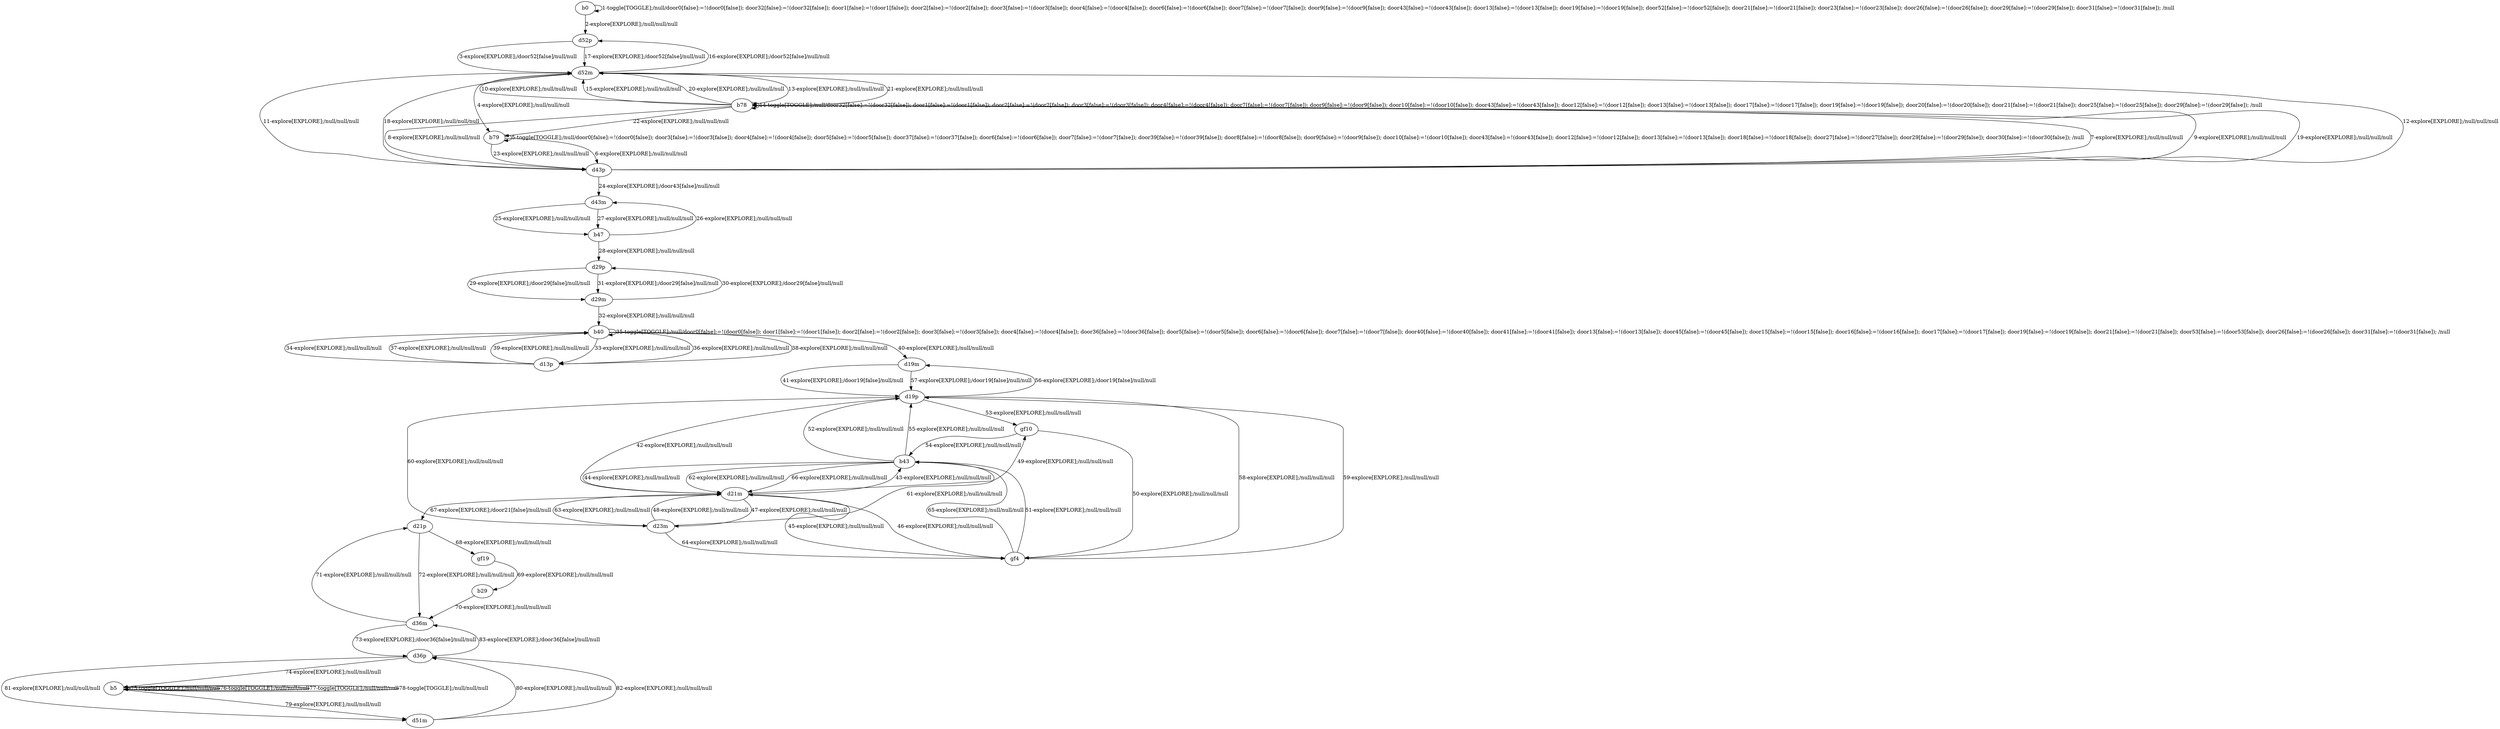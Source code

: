 # Total number of goals covered by this test: 1
# d36p --> d36m

digraph g {
"b0" -> "b0" [label = "1-toggle[TOGGLE];/null/door0[false]:=!(door0[false]); door32[false]:=!(door32[false]); door1[false]:=!(door1[false]); door2[false]:=!(door2[false]); door3[false]:=!(door3[false]); door4[false]:=!(door4[false]); door6[false]:=!(door6[false]); door7[false]:=!(door7[false]); door9[false]:=!(door9[false]); door43[false]:=!(door43[false]); door13[false]:=!(door13[false]); door19[false]:=!(door19[false]); door52[false]:=!(door52[false]); door21[false]:=!(door21[false]); door23[false]:=!(door23[false]); door26[false]:=!(door26[false]); door29[false]:=!(door29[false]); door31[false]:=!(door31[false]); /null"];
"b0" -> "d52p" [label = "2-explore[EXPLORE];/null/null/null"];
"d52p" -> "d52m" [label = "3-explore[EXPLORE];/door52[false]/null/null"];
"d52m" -> "b79" [label = "4-explore[EXPLORE];/null/null/null"];
"b79" -> "b79" [label = "5-toggle[TOGGLE];/null/door0[false]:=!(door0[false]); door3[false]:=!(door3[false]); door4[false]:=!(door4[false]); door5[false]:=!(door5[false]); door37[false]:=!(door37[false]); door6[false]:=!(door6[false]); door7[false]:=!(door7[false]); door39[false]:=!(door39[false]); door8[false]:=!(door8[false]); door9[false]:=!(door9[false]); door10[false]:=!(door10[false]); door43[false]:=!(door43[false]); door12[false]:=!(door12[false]); door13[false]:=!(door13[false]); door18[false]:=!(door18[false]); door27[false]:=!(door27[false]); door29[false]:=!(door29[false]); door30[false]:=!(door30[false]); /null"];
"b79" -> "d43p" [label = "6-explore[EXPLORE];/null/null/null"];
"d43p" -> "b78" [label = "7-explore[EXPLORE];/null/null/null"];
"b78" -> "d43p" [label = "8-explore[EXPLORE];/null/null/null"];
"d43p" -> "b78" [label = "9-explore[EXPLORE];/null/null/null"];
"b78" -> "d52m" [label = "10-explore[EXPLORE];/null/null/null"];
"d52m" -> "d43p" [label = "11-explore[EXPLORE];/null/null/null"];
"d43p" -> "d52m" [label = "12-explore[EXPLORE];/null/null/null"];
"d52m" -> "b78" [label = "13-explore[EXPLORE];/null/null/null"];
"b78" -> "b78" [label = "14-toggle[TOGGLE];/null/door32[false]:=!(door32[false]); door1[false]:=!(door1[false]); door2[false]:=!(door2[false]); door3[false]:=!(door3[false]); door4[false]:=!(door4[false]); door7[false]:=!(door7[false]); door9[false]:=!(door9[false]); door10[false]:=!(door10[false]); door43[false]:=!(door43[false]); door12[false]:=!(door12[false]); door13[false]:=!(door13[false]); door17[false]:=!(door17[false]); door19[false]:=!(door19[false]); door20[false]:=!(door20[false]); door21[false]:=!(door21[false]); door25[false]:=!(door25[false]); door29[false]:=!(door29[false]); /null"];
"b78" -> "d52m" [label = "15-explore[EXPLORE];/null/null/null"];
"d52m" -> "d52p" [label = "16-explore[EXPLORE];/door52[false]/null/null"];
"d52p" -> "d52m" [label = "17-explore[EXPLORE];/door52[false]/null/null"];
"d52m" -> "d43p" [label = "18-explore[EXPLORE];/null/null/null"];
"d43p" -> "b78" [label = "19-explore[EXPLORE];/null/null/null"];
"b78" -> "d52m" [label = "20-explore[EXPLORE];/null/null/null"];
"d52m" -> "b78" [label = "21-explore[EXPLORE];/null/null/null"];
"b78" -> "b79" [label = "22-explore[EXPLORE];/null/null/null"];
"b79" -> "d43p" [label = "23-explore[EXPLORE];/null/null/null"];
"d43p" -> "d43m" [label = "24-explore[EXPLORE];/door43[false]/null/null"];
"d43m" -> "b47" [label = "25-explore[EXPLORE];/null/null/null"];
"b47" -> "d43m" [label = "26-explore[EXPLORE];/null/null/null"];
"d43m" -> "b47" [label = "27-explore[EXPLORE];/null/null/null"];
"b47" -> "d29p" [label = "28-explore[EXPLORE];/null/null/null"];
"d29p" -> "d29m" [label = "29-explore[EXPLORE];/door29[false]/null/null"];
"d29m" -> "d29p" [label = "30-explore[EXPLORE];/door29[false]/null/null"];
"d29p" -> "d29m" [label = "31-explore[EXPLORE];/door29[false]/null/null"];
"d29m" -> "b40" [label = "32-explore[EXPLORE];/null/null/null"];
"b40" -> "d13p" [label = "33-explore[EXPLORE];/null/null/null"];
"d13p" -> "b40" [label = "34-explore[EXPLORE];/null/null/null"];
"b40" -> "b40" [label = "35-toggle[TOGGLE];/null/door0[false]:=!(door0[false]); door1[false]:=!(door1[false]); door2[false]:=!(door2[false]); door3[false]:=!(door3[false]); door4[false]:=!(door4[false]); door36[false]:=!(door36[false]); door5[false]:=!(door5[false]); door6[false]:=!(door6[false]); door7[false]:=!(door7[false]); door40[false]:=!(door40[false]); door41[false]:=!(door41[false]); door13[false]:=!(door13[false]); door45[false]:=!(door45[false]); door15[false]:=!(door15[false]); door16[false]:=!(door16[false]); door17[false]:=!(door17[false]); door19[false]:=!(door19[false]); door21[false]:=!(door21[false]); door53[false]:=!(door53[false]); door26[false]:=!(door26[false]); door31[false]:=!(door31[false]); /null"];
"b40" -> "d13p" [label = "36-explore[EXPLORE];/null/null/null"];
"d13p" -> "b40" [label = "37-explore[EXPLORE];/null/null/null"];
"b40" -> "d13p" [label = "38-explore[EXPLORE];/null/null/null"];
"d13p" -> "b40" [label = "39-explore[EXPLORE];/null/null/null"];
"b40" -> "d19m" [label = "40-explore[EXPLORE];/null/null/null"];
"d19m" -> "d19p" [label = "41-explore[EXPLORE];/door19[false]/null/null"];
"d19p" -> "d21m" [label = "42-explore[EXPLORE];/null/null/null"];
"d21m" -> "b43" [label = "43-explore[EXPLORE];/null/null/null"];
"b43" -> "d21m" [label = "44-explore[EXPLORE];/null/null/null"];
"d21m" -> "gf4" [label = "45-explore[EXPLORE];/null/null/null"];
"gf4" -> "d21m" [label = "46-explore[EXPLORE];/null/null/null"];
"d21m" -> "d23m" [label = "47-explore[EXPLORE];/null/null/null"];
"d23m" -> "d21m" [label = "48-explore[EXPLORE];/null/null/null"];
"d21m" -> "gf10" [label = "49-explore[EXPLORE];/null/null/null"];
"gf10" -> "gf4" [label = "50-explore[EXPLORE];/null/null/null"];
"gf4" -> "b43" [label = "51-explore[EXPLORE];/null/null/null"];
"b43" -> "d19p" [label = "52-explore[EXPLORE];/null/null/null"];
"d19p" -> "gf10" [label = "53-explore[EXPLORE];/null/null/null"];
"gf10" -> "b43" [label = "54-explore[EXPLORE];/null/null/null"];
"b43" -> "d19p" [label = "55-explore[EXPLORE];/null/null/null"];
"d19p" -> "d19m" [label = "56-explore[EXPLORE];/door19[false]/null/null"];
"d19m" -> "d19p" [label = "57-explore[EXPLORE];/door19[false]/null/null"];
"d19p" -> "gf4" [label = "58-explore[EXPLORE];/null/null/null"];
"gf4" -> "d19p" [label = "59-explore[EXPLORE];/null/null/null"];
"d19p" -> "d23m" [label = "60-explore[EXPLORE];/null/null/null"];
"d23m" -> "b43" [label = "61-explore[EXPLORE];/null/null/null"];
"b43" -> "d21m" [label = "62-explore[EXPLORE];/null/null/null"];
"d21m" -> "d23m" [label = "63-explore[EXPLORE];/null/null/null"];
"d23m" -> "gf4" [label = "64-explore[EXPLORE];/null/null/null"];
"gf4" -> "b43" [label = "65-explore[EXPLORE];/null/null/null"];
"b43" -> "d21m" [label = "66-explore[EXPLORE];/null/null/null"];
"d21m" -> "d21p" [label = "67-explore[EXPLORE];/door21[false]/null/null"];
"d21p" -> "gf19" [label = "68-explore[EXPLORE];/null/null/null"];
"gf19" -> "b29" [label = "69-explore[EXPLORE];/null/null/null"];
"b29" -> "d36m" [label = "70-explore[EXPLORE];/null/null/null"];
"d36m" -> "d21p" [label = "71-explore[EXPLORE];/null/null/null"];
"d21p" -> "d36m" [label = "72-explore[EXPLORE];/null/null/null"];
"d36m" -> "d36p" [label = "73-explore[EXPLORE];/door36[false]/null/null"];
"d36p" -> "b5" [label = "74-explore[EXPLORE];/null/null/null"];
"b5" -> "b5" [label = "75-toggle[TOGGLE];/null/null/null"];
"b5" -> "b5" [label = "76-toggle[TOGGLE];/null/null/null"];
"b5" -> "b5" [label = "77-toggle[TOGGLE];/null/null/null"];
"b5" -> "b5" [label = "78-toggle[TOGGLE];/null/null/null"];
"b5" -> "d51m" [label = "79-explore[EXPLORE];/null/null/null"];
"d51m" -> "d36p" [label = "80-explore[EXPLORE];/null/null/null"];
"d36p" -> "d51m" [label = "81-explore[EXPLORE];/null/null/null"];
"d51m" -> "d36p" [label = "82-explore[EXPLORE];/null/null/null"];
"d36p" -> "d36m" [label = "83-explore[EXPLORE];/door36[false]/null/null"];
}